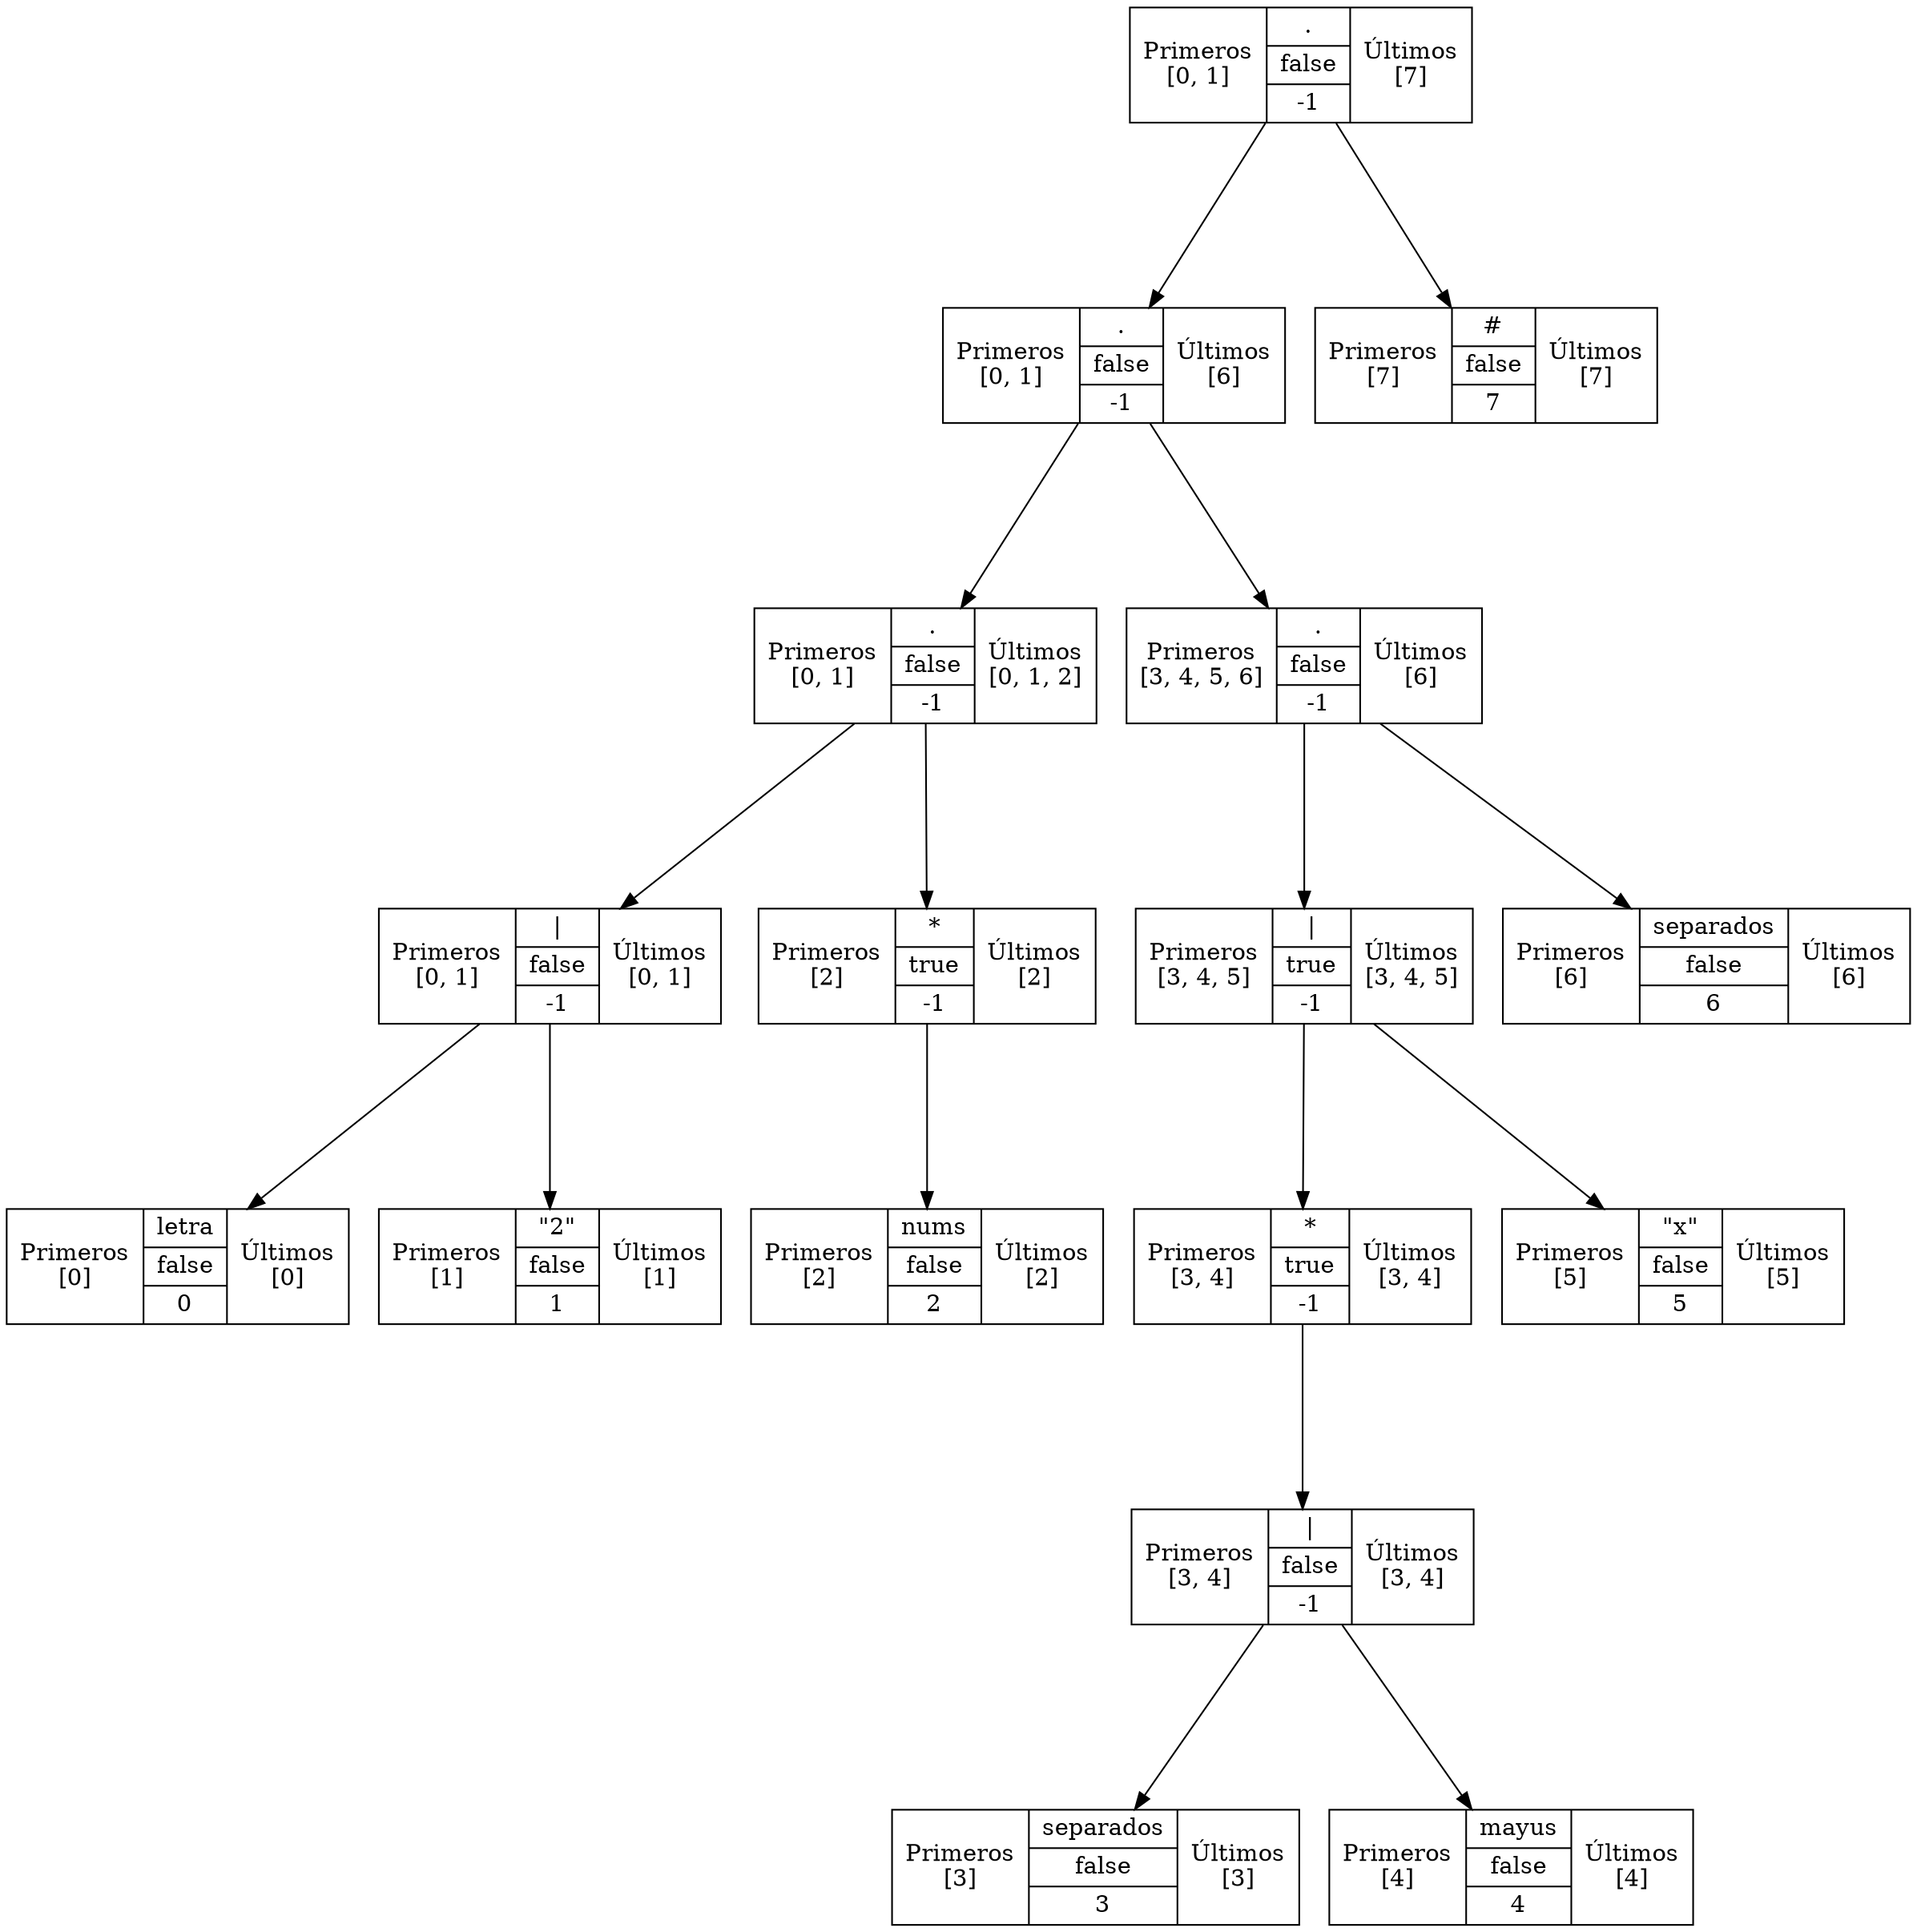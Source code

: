 digraph G
{
fontsize="5"node [shape = record];nodo1 [label="{Primeros\n[0, 1]}|{.|false|-1}|{Últimos\n[7]}"];
nodo1 -> nodo2[minlen=3 ];
nodo1 -> nodo17[minlen=3 ];
nodo2 [label="{Primeros\n[0, 1]}|{.|false|-1}|{Últimos\n[6]}"];
nodo2 -> nodo3[minlen=3 ];
nodo2 -> nodo9[minlen=3 ];
nodo3 [label="{Primeros\n[0, 1]}|{.|false|-1}|{Últimos\n[0, 1, 2]}"];
nodo3 -> nodo4[minlen=3 ];
nodo3 -> nodo7[minlen=3 ];
nodo4 [label="{Primeros\n[0, 1]}|{\||false|-1}|{Últimos\n[0, 1]}"];
nodo4 -> nodo5[minlen=3 ];
nodo4 -> nodo6[minlen=3 ];
nodo5 [label="{Primeros\n[0]}|{{letra}|false|0}|{Últimos\n[0]}"];
nodo6 [label="{Primeros\n[1]}|{\"2\"|false|1}|{Últimos\n[1]}"];
nodo7 [label="{Primeros\n[2]}|{*|true|-1}|{Últimos\n[2]}"];
nodo7 -> nodo8[minlen=3 ];
nodo8 [label="{Primeros\n[2]}|{{nums}|false|2}|{Últimos\n[2]}"];
nodo9 [label="{Primeros\n[3, 4, 5, 6]}|{.|false|-1}|{Últimos\n[6]}"];
nodo9 -> nodo10[minlen=3 ];
nodo9 -> nodo16[minlen=3 ];
nodo10 [label="{Primeros\n[3, 4, 5]}|{\||true|-1}|{Últimos\n[3, 4, 5]}"];
nodo10 -> nodo11[minlen=3 ];
nodo10 -> nodo15[minlen=3 ];
nodo11 [label="{Primeros\n[3, 4]}|{*|true|-1}|{Últimos\n[3, 4]}"];
nodo11 -> nodo12[minlen=3 ];
nodo12 [label="{Primeros\n[3, 4]}|{\||false|-1}|{Últimos\n[3, 4]}"];
nodo12 -> nodo13[minlen=3 ];
nodo12 -> nodo14[minlen=3 ];
nodo13 [label="{Primeros\n[3]}|{{separados}|false|3}|{Últimos\n[3]}"];
nodo14 [label="{Primeros\n[4]}|{{mayus}|false|4}|{Últimos\n[4]}"];
nodo15 [label="{Primeros\n[5]}|{\"x\"|false|5}|{Últimos\n[5]}"];
nodo16 [label="{Primeros\n[6]}|{{separados}|false|6}|{Últimos\n[6]}"];
nodo17 [label="{Primeros\n[7]}|{#|false|7}|{Últimos\n[7]}"];
}
